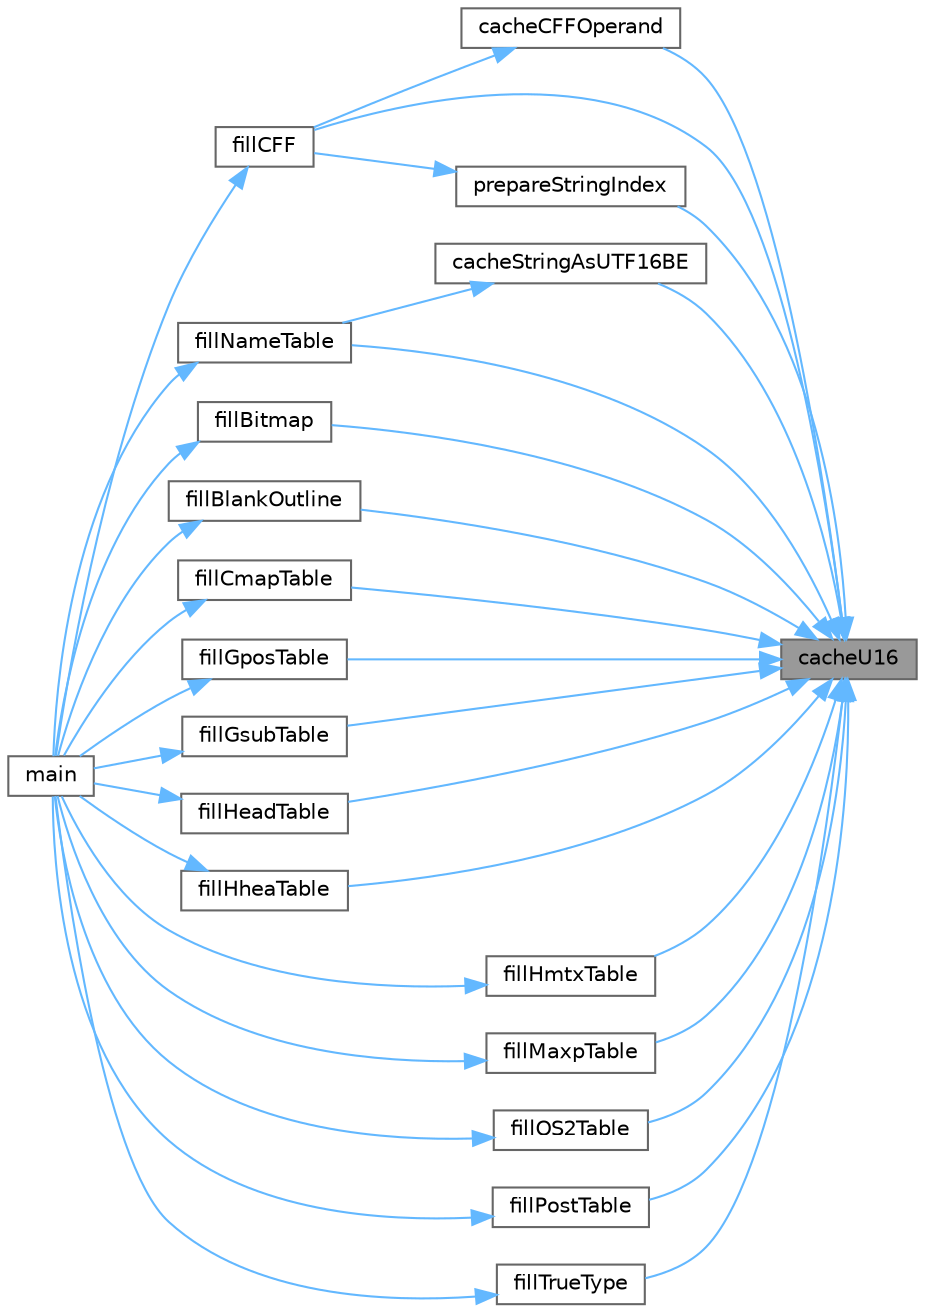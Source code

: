digraph "cacheU16"
{
 // LATEX_PDF_SIZE
  bgcolor="transparent";
  edge [fontname=Helvetica,fontsize=10,labelfontname=Helvetica,labelfontsize=10];
  node [fontname=Helvetica,fontsize=10,shape=box,height=0.2,width=0.4];
  rankdir="RL";
  Node1 [label="cacheU16",height=0.2,width=0.4,color="gray40", fillcolor="grey60", style="filled", fontcolor="black",tooltip="Append two unsigned bytes to the end of a byte array."];
  Node1 -> Node2 [dir="back",color="steelblue1",style="solid"];
  Node2 [label="cacheCFFOperand",height=0.2,width=0.4,color="grey40", fillcolor="white", style="filled",URL="$hex2otf_8c.html#a51be7f69e0f6053772b3ddacf215df84",tooltip="Cache charstring number encoding in a CFF buffer."];
  Node2 -> Node3 [dir="back",color="steelblue1",style="solid"];
  Node3 [label="fillCFF",height=0.2,width=0.4,color="grey40", fillcolor="white", style="filled",URL="$hex2otf_8c.html#a3d62aa29f94c3fa78ca4438739d64a62",tooltip="Add a CFF table to a font."];
  Node3 -> Node4 [dir="back",color="steelblue1",style="solid"];
  Node4 [label="main",height=0.2,width=0.4,color="grey40", fillcolor="white", style="filled",URL="$hex2otf_8c.html#a0ddf1224851353fc92bfbff6f499fa97",tooltip="The main function."];
  Node1 -> Node5 [dir="back",color="steelblue1",style="solid"];
  Node5 [label="cacheStringAsUTF16BE",height=0.2,width=0.4,color="grey40", fillcolor="white", style="filled",URL="$hex2otf_8c.html#a199befd98ef9ec0ee659d82609abded4",tooltip="Cache a string as a big-ending UTF-16 surrogate pair."];
  Node5 -> Node6 [dir="back",color="steelblue1",style="solid"];
  Node6 [label="fillNameTable",height=0.2,width=0.4,color="grey40", fillcolor="white", style="filled",URL="$hex2otf_8c.html#a79d8a322be9d9131b684a9ea67abe05e",tooltip="Fill a \"name\" font table."];
  Node6 -> Node4 [dir="back",color="steelblue1",style="solid"];
  Node1 -> Node7 [dir="back",color="steelblue1",style="solid"];
  Node7 [label="fillBitmap",height=0.2,width=0.4,color="grey40", fillcolor="white", style="filled",URL="$hex2otf_8c.html#afd499a24ff34cb5c19b52df795422c12",tooltip="Fill OpenType bitmap data and location tables."];
  Node7 -> Node4 [dir="back",color="steelblue1",style="solid"];
  Node1 -> Node8 [dir="back",color="steelblue1",style="solid"];
  Node8 [label="fillBlankOutline",height=0.2,width=0.4,color="grey40", fillcolor="white", style="filled",URL="$hex2otf_8c.html#ab37b4f7111692f8d1163bafd2aab831e",tooltip="Create a dummy blank outline in a font table."];
  Node8 -> Node4 [dir="back",color="steelblue1",style="solid"];
  Node1 -> Node3 [dir="back",color="steelblue1",style="solid"];
  Node1 -> Node9 [dir="back",color="steelblue1",style="solid"];
  Node9 [label="fillCmapTable",height=0.2,width=0.4,color="grey40", fillcolor="white", style="filled",URL="$hex2otf_8c.html#a6362601eb41d051a103a1d9edcd4f284",tooltip="Fill a \"cmap\" font table."];
  Node9 -> Node4 [dir="back",color="steelblue1",style="solid"];
  Node1 -> Node10 [dir="back",color="steelblue1",style="solid"];
  Node10 [label="fillGposTable",height=0.2,width=0.4,color="grey40", fillcolor="white", style="filled",URL="$hex2otf_8c.html#a6c1e982fdc6c51b9f84051daa2e71936",tooltip="Fill a \"GPOS\" font table."];
  Node10 -> Node4 [dir="back",color="steelblue1",style="solid"];
  Node1 -> Node11 [dir="back",color="steelblue1",style="solid"];
  Node11 [label="fillGsubTable",height=0.2,width=0.4,color="grey40", fillcolor="white", style="filled",URL="$hex2otf_8c.html#a06b8121dea15c8117b7c951ffb22fb7e",tooltip="Fill a \"GSUB\" font table."];
  Node11 -> Node4 [dir="back",color="steelblue1",style="solid"];
  Node1 -> Node12 [dir="back",color="steelblue1",style="solid"];
  Node12 [label="fillHeadTable",height=0.2,width=0.4,color="grey40", fillcolor="white", style="filled",URL="$hex2otf_8c.html#a4ac0c02117b703a71bee3dd34e2eb306",tooltip="Fill a \"head\" font table."];
  Node12 -> Node4 [dir="back",color="steelblue1",style="solid"];
  Node1 -> Node13 [dir="back",color="steelblue1",style="solid"];
  Node13 [label="fillHheaTable",height=0.2,width=0.4,color="grey40", fillcolor="white", style="filled",URL="$hex2otf_8c.html#a28e889c3a36007c2e5d50a498046a6c6",tooltip="Fill a \"hhea\" font table."];
  Node13 -> Node4 [dir="back",color="steelblue1",style="solid"];
  Node1 -> Node14 [dir="back",color="steelblue1",style="solid"];
  Node14 [label="fillHmtxTable",height=0.2,width=0.4,color="grey40", fillcolor="white", style="filled",URL="$hex2otf_8c.html#a97c9b2ae58f5989d68e639715c3f9df9",tooltip="Fill an \"hmtx\" font table."];
  Node14 -> Node4 [dir="back",color="steelblue1",style="solid"];
  Node1 -> Node15 [dir="back",color="steelblue1",style="solid"];
  Node15 [label="fillMaxpTable",height=0.2,width=0.4,color="grey40", fillcolor="white", style="filled",URL="$hex2otf_8c.html#aff4f28ce178c84c7365245ec10034433",tooltip="Fill a \"maxp\" font table."];
  Node15 -> Node4 [dir="back",color="steelblue1",style="solid"];
  Node1 -> Node6 [dir="back",color="steelblue1",style="solid"];
  Node1 -> Node16 [dir="back",color="steelblue1",style="solid"];
  Node16 [label="fillOS2Table",height=0.2,width=0.4,color="grey40", fillcolor="white", style="filled",URL="$hex2otf_8c.html#ab6e3bb110dc3e55193c344cb7b56e328",tooltip="Fill an \"OS/2\" font table."];
  Node16 -> Node4 [dir="back",color="steelblue1",style="solid"];
  Node1 -> Node17 [dir="back",color="steelblue1",style="solid"];
  Node17 [label="fillPostTable",height=0.2,width=0.4,color="grey40", fillcolor="white", style="filled",URL="$hex2otf_8c.html#a0ddc03905c4918e04aa1e54a7c1716b1",tooltip="Fill a \"post\" font table."];
  Node17 -> Node4 [dir="back",color="steelblue1",style="solid"];
  Node1 -> Node18 [dir="back",color="steelblue1",style="solid"];
  Node18 [label="fillTrueType",height=0.2,width=0.4,color="grey40", fillcolor="white", style="filled",URL="$hex2otf_8c.html#a326e4fa86eb32bb18e37eab8f495bd2f",tooltip="Add a TrueType table to a font."];
  Node18 -> Node4 [dir="back",color="steelblue1",style="solid"];
  Node1 -> Node19 [dir="back",color="steelblue1",style="solid"];
  Node19 [label="prepareStringIndex",height=0.2,width=0.4,color="grey40", fillcolor="white", style="filled",URL="$hex2otf_8c.html#aa52cd46a50cdc2040a72e5c7ecfa944b",tooltip="Prepare a font name string index."];
  Node19 -> Node3 [dir="back",color="steelblue1",style="solid"];
}
